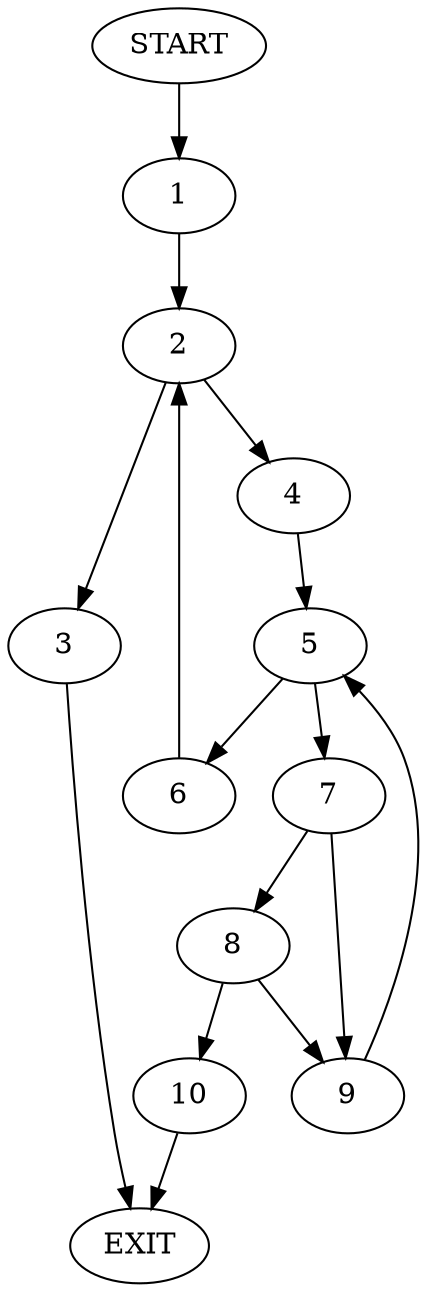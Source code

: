 digraph {
0 [label="START"]
11 [label="EXIT"]
0 -> 1
1 -> 2
2 -> 3
2 -> 4
3 -> 11
4 -> 5
5 -> 6
5 -> 7
6 -> 2
7 -> 8
7 -> 9
9 -> 5
8 -> 9
8 -> 10
10 -> 11
}
